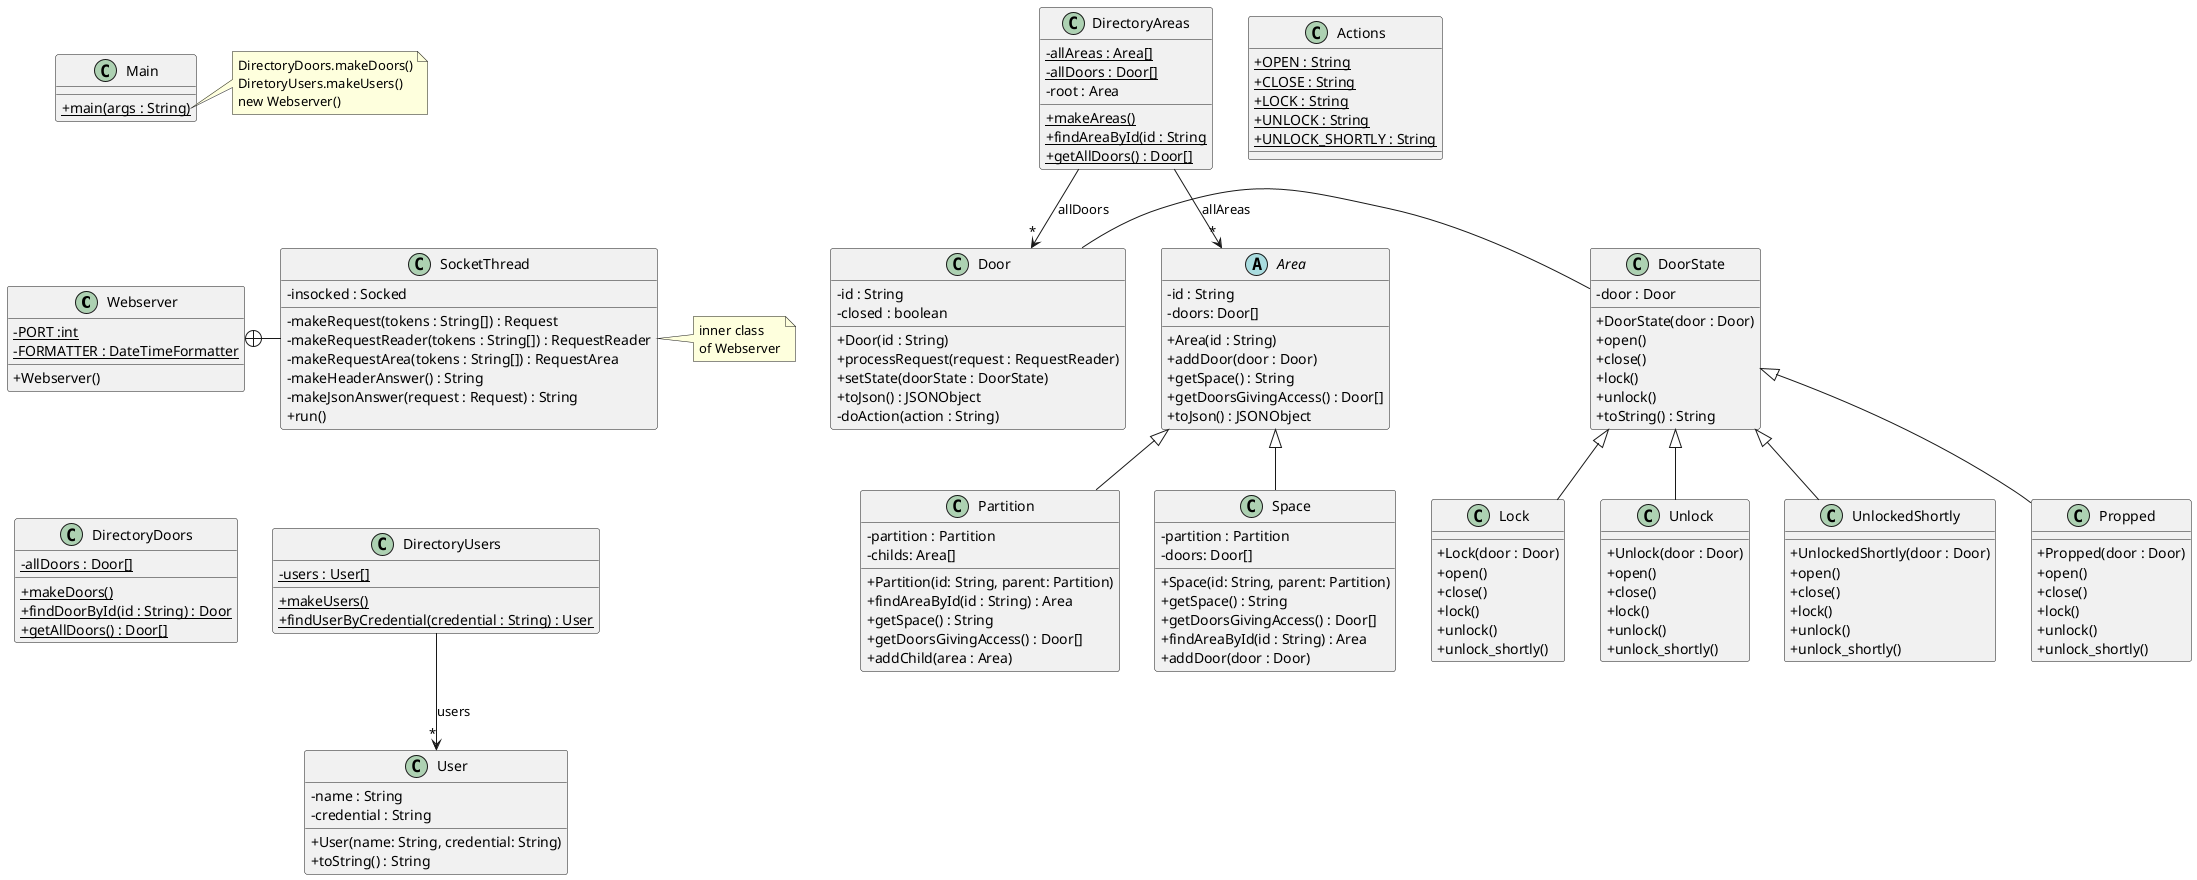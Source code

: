 @startuml
'https://plantuml.com/class-diagram
skinparam classAttributeIconSize 0

class Webserver {
- {static} PORT :int
- {static} FORMATTER : DateTimeFormatter
+ Webserver()
}

class SocketThread {
- insocked : Socked
- makeRequest(tokens : String[]) : Request
- makeRequestReader(tokens : String[]) : RequestReader
- makeRequestArea(tokens : String[]) : RequestArea
- makeHeaderAnswer() : String
- makeJsonAnswer(request : Request) : String
+ run()
}

Webserver +-right- SocketThread

note right of SocketThread
inner class
of Webserver
end note

class DirectoryDoors {
- {static} allDoors : Door[]
+ {static} makeDoors()
+ {static} findDoorById(id : String) : Door
+ {static} getAllDoors() : Door[]
}

class DirectoryAreas {
- {static} allAreas : Area[]
- {static} allDoors : Door[]
- root : Area
+ {static} makeAreas()
+ {static} findAreaById(id : String
+ {static} getAllDoors() : Door[]
}

DirectoryAreas --> "*" Door : "allDoors"

abstract class Area {
- id : String
- doors: Door[]
+ Area(id : String)
+ addDoor(door : Door)
+ getSpace() : String
+ getDoorsGivingAccess() : Door[]
+ toJson() : JSONObject
}

DirectoryAreas --> "*" Area : "allAreas"

class Partition extends Area {
- partition : Partition
- childs: Area[]
+ Partition(id: String, parent: Partition)
+ findAreaById(id : String) : Area
+ getSpace() : String
+ getDoorsGivingAccess() : Door[]
+ addChild(area : Area)
}

class Space extends Area {
- partition : Partition
- doors: Door[]
+ Space(id: String, parent: Partition)
+ getSpace() : String
+ getDoorsGivingAccess() : Door[]
+ findAreaById(id : String) : Area
+ addDoor(door : Door)
}

class DirectoryUsers {
- {static} users : User[]
+ {static} makeUsers()
+ {static} findUserByCredential(credential : String) : User
}

DirectoryUsers --> "*" User : "users"

class Door {
- id : String
- closed : boolean
+ Door(id : String)
+ processRequest(request : RequestReader)
+ setState(doorState : DoorState)
+ toJson() : JSONObject
'+ toString() : String
'+ isClosed() :boolean
'+ setClosed(b : boolean)
'+ getStateName() : String
- doAction(action : String)
}

class DoorState {
- door : Door
+ DoorState(door : Door)
+ open()
+ close()
+ lock()
+ unlock()
+ toString() : String
}

Door -right- DoorState

class Lock extends DoorState {
+ Lock(door : Door)
+ open()
+ close()
+ lock()
+ unlock()
+ unlock_shortly()
}

class Unlock extends DoorState {
+ Unlock(door : Door)
+ open()
+ close()
+ lock()
+ unlock()
+ unlock_shortly()
}

class UnlockedShortly extends DoorState {
+ UnlockedShortly(door : Door)
+ open()
+ close()
+ lock()
+ unlock()
+ unlock_shortly()
}

class Propped extends DoorState {
+ Propped(door : Door)
+ open()
+ close()
+ lock()
+ unlock()
+ unlock_shortly()
}

class Actions {
+ {static} OPEN : String
+ {static} CLOSE : String
+ {static} LOCK : String
+ {static} UNLOCK : String
+ {static} UNLOCK_SHORTLY : String
}

class User {
- name : String
- credential : String
+ User(name: String, credential: String)
+ toString() : String
}


class Main {
+ {static} main(args : String)
}

note right of Main::main
DirectoryDoors.makeDoors()
DiretoryUsers.makeUsers()
new Webserver()
end note

Main -[hidden]down- Webserver
Webserver -[hidden]down- DirectoryDoors
DirectoryDoors -[hidden]right- DirectoryUsers
@enduml
